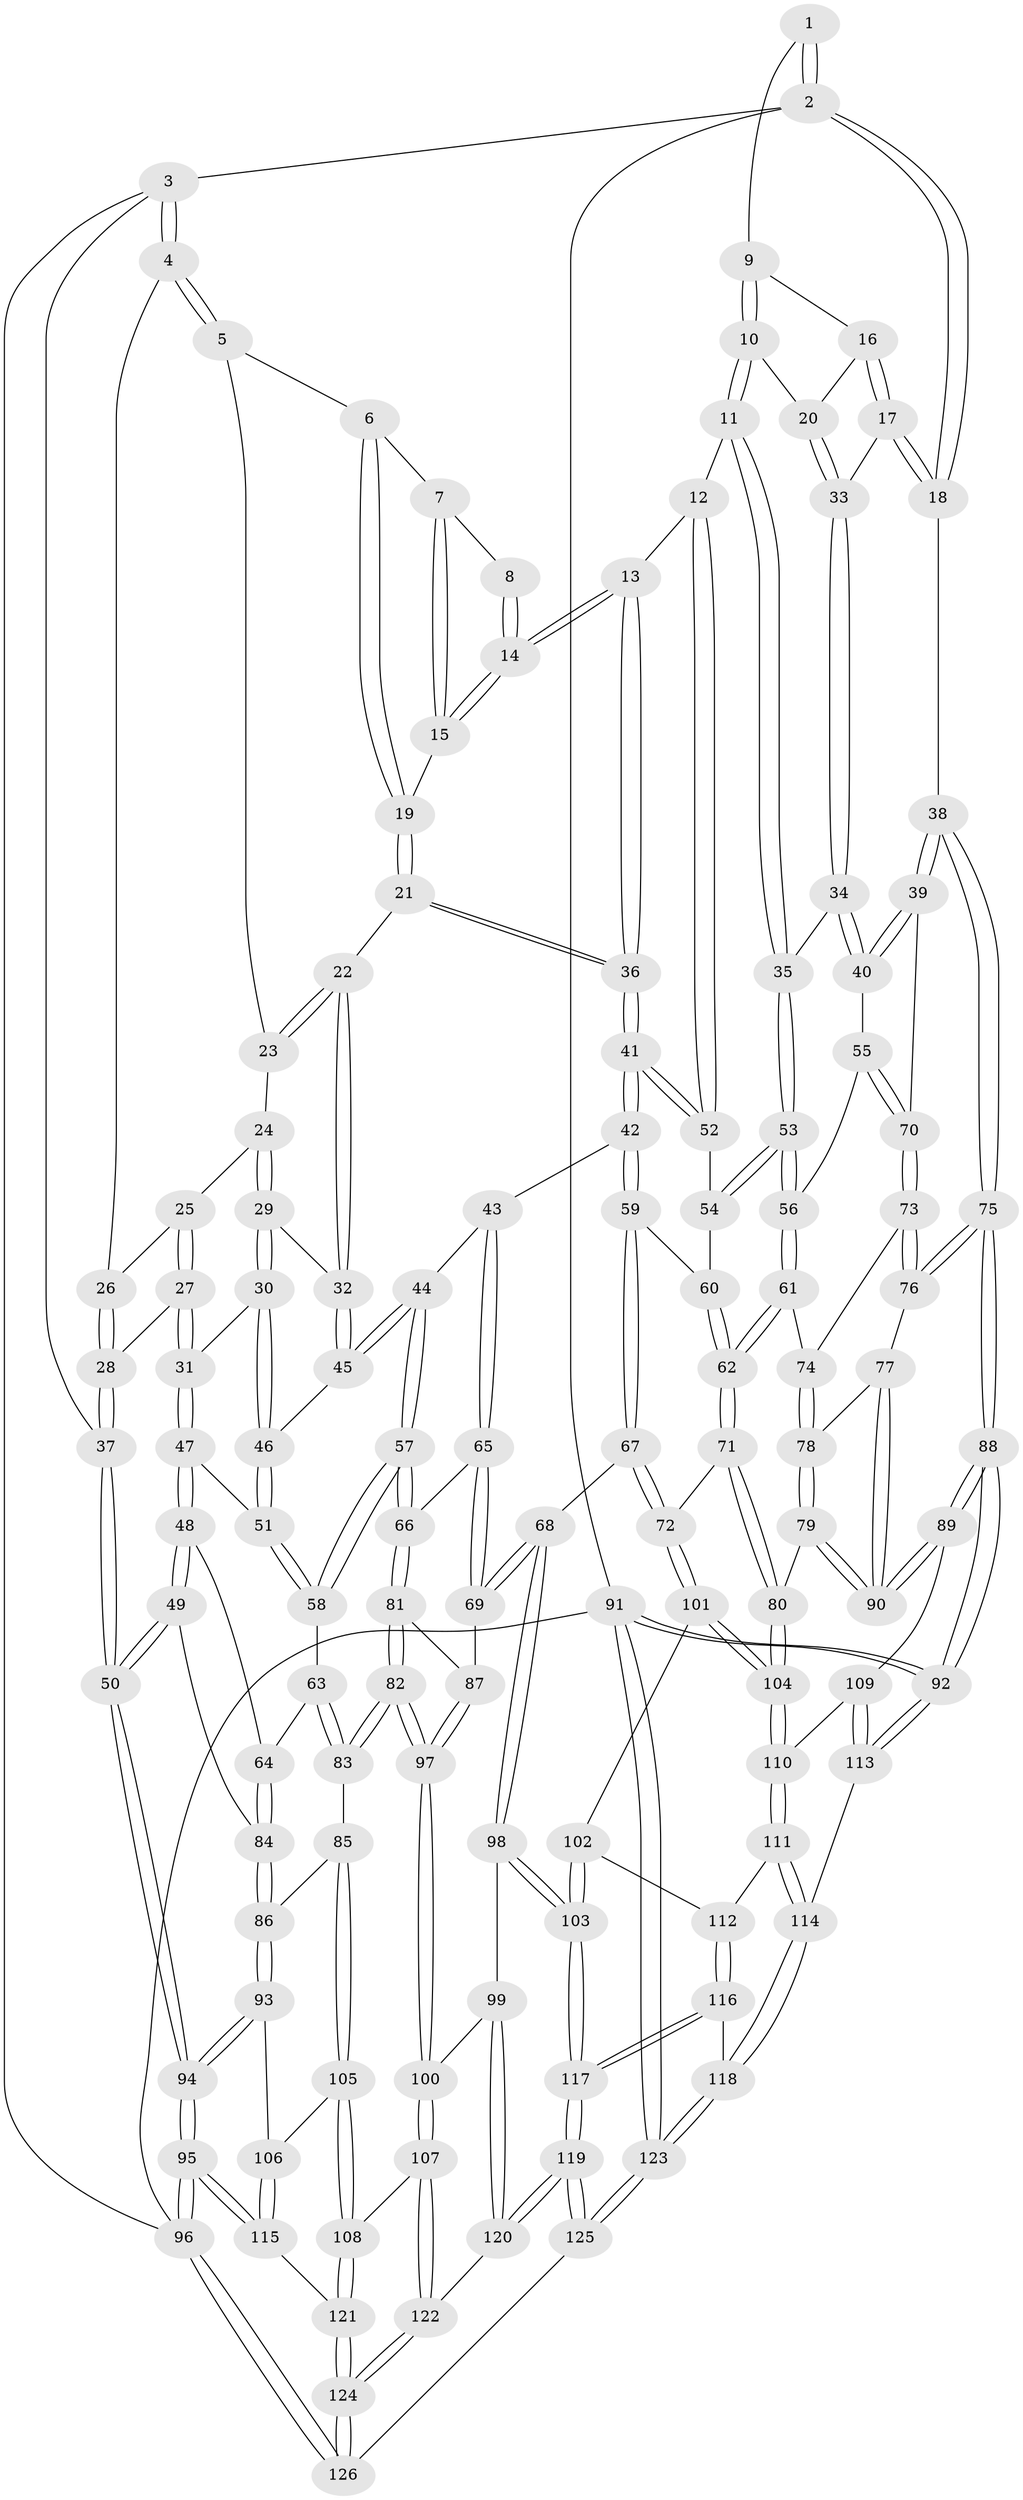 // coarse degree distribution, {4: 0.43243243243243246, 5: 0.36486486486486486, 2: 0.013513513513513514, 3: 0.14864864864864866, 6: 0.04054054054054054}
// Generated by graph-tools (version 1.1) at 2025/42/03/06/25 10:42:27]
// undirected, 126 vertices, 312 edges
graph export_dot {
graph [start="1"]
  node [color=gray90,style=filled];
  1 [pos="+0.8430867899101501+0"];
  2 [pos="+1+0"];
  3 [pos="+0+0"];
  4 [pos="+0+0"];
  5 [pos="+0.18646112985514898+0"];
  6 [pos="+0.26966532267920235+0"];
  7 [pos="+0.34099893205477033+0"];
  8 [pos="+0.608470323674299+0"];
  9 [pos="+0.8447451110084574+0"];
  10 [pos="+0.770325974532347+0.06633940148585594"];
  11 [pos="+0.6922598562329636+0.1550691554709049"];
  12 [pos="+0.6664392572757071+0.14786574239726258"];
  13 [pos="+0.6140588060605453+0.10642343092413778"];
  14 [pos="+0.597589426047499+0.07962206236228832"];
  15 [pos="+0.490571420848531+0.07869503134274186"];
  16 [pos="+0.9045803411443893+0.0058699454147737775"];
  17 [pos="+1+0.08484333178043418"];
  18 [pos="+1+0.07952475510658175"];
  19 [pos="+0.45016500226910455+0.09067170320923316"];
  20 [pos="+0.897189678614698+0.09031566346914265"];
  21 [pos="+0.39018529191362816+0.13309651864308575"];
  22 [pos="+0.3147097923716959+0.12379921826658688"];
  23 [pos="+0.19272104607351015+0"];
  24 [pos="+0.13500728302542742+0.050299167894942404"];
  25 [pos="+0.08397374087551591+0.0956960221068656"];
  26 [pos="+0.059576535741366975+0.10243739192233293"];
  27 [pos="+0.07881154741206985+0.18731007728202664"];
  28 [pos="+0+0.14766045295931926"];
  29 [pos="+0.14919483331834163+0.13440346650252327"];
  30 [pos="+0.12905119111934654+0.19633804525969972"];
  31 [pos="+0.10697359830891275+0.2085390071029309"];
  32 [pos="+0.3119917531986244+0.12795869757479736"];
  33 [pos="+0.9123673116800803+0.12380688568312148"];
  34 [pos="+0.8876322221047532+0.18962849664280676"];
  35 [pos="+0.706657713278708+0.1706369906655795"];
  36 [pos="+0.46040241916284774+0.2357214268634115"];
  37 [pos="+0+0.09869165243728094"];
  38 [pos="+1+0.3044377205646245"];
  39 [pos="+1+0.2913687444226597"];
  40 [pos="+0.9241001566619921+0.25728576253951996"];
  41 [pos="+0.4593515100244495+0.29591942413571465"];
  42 [pos="+0.4587366177529035+0.2976885646514869"];
  43 [pos="+0.42069304092100523+0.3120892709508541"];
  44 [pos="+0.3629360901281274+0.29962355324372586"];
  45 [pos="+0.27671354426736683+0.22034529938019085"];
  46 [pos="+0.26208435778260464+0.22868865043395248"];
  47 [pos="+0.0860714625440612+0.2843186583404027"];
  48 [pos="+0.060271574823454556+0.30870583615985003"];
  49 [pos="+0+0.36005350932700414"];
  50 [pos="+0+0.3566495450939642"];
  51 [pos="+0.2156779567821689+0.32399358137092166"];
  52 [pos="+0.6028422063413607+0.24290079502246967"];
  53 [pos="+0.7412033955833837+0.3347535840264545"];
  54 [pos="+0.6026870688599298+0.309117188042594"];
  55 [pos="+0.8599714164333746+0.3277535432686153"];
  56 [pos="+0.7439957574701804+0.3410499939082771"];
  57 [pos="+0.2503536669298232+0.4171814377312134"];
  58 [pos="+0.23419760936070158+0.4116907480541319"];
  59 [pos="+0.5023366714411778+0.34455273561214406"];
  60 [pos="+0.5924134956925639+0.32319011865322034"];
  61 [pos="+0.7328906253857722+0.37324602364185194"];
  62 [pos="+0.6646198523877057+0.45768672458042187"];
  63 [pos="+0.215114070205579+0.4205220314246569"];
  64 [pos="+0.15279997503370685+0.44847298072096475"];
  65 [pos="+0.3963000644743503+0.3862907289173981"];
  66 [pos="+0.29844987163019754+0.4574718012033452"];
  67 [pos="+0.554369142426456+0.5126625161269582"];
  68 [pos="+0.49463443465970675+0.5257707894442659"];
  69 [pos="+0.4865318463336983+0.5257530785264624"];
  70 [pos="+0.8986481502583078+0.41222765731065675"];
  71 [pos="+0.640169868216974+0.5059215448149991"];
  72 [pos="+0.5843005893334389+0.5212037430279349"];
  73 [pos="+0.8991098119356099+0.4166372040602023"];
  74 [pos="+0.8158940124724778+0.44040112621289323"];
  75 [pos="+1+0.5119025591318414"];
  76 [pos="+0.9212854427156444+0.45668692008954104"];
  77 [pos="+0.8757389313521032+0.511408259747939"];
  78 [pos="+0.8330272854169687+0.5453035436053904"];
  79 [pos="+0.7997184335255322+0.5991719430199877"];
  80 [pos="+0.791576831180336+0.6043072221164563"];
  81 [pos="+0.3008096894217976+0.46249655836629505"];
  82 [pos="+0.23408158600369658+0.6143475731790161"];
  83 [pos="+0.22867502899650824+0.6128874492445526"];
  84 [pos="+0.1124246797333987+0.5027674410714206"];
  85 [pos="+0.15032273583740227+0.5927590303651042"];
  86 [pos="+0.11296399056854525+0.5736344440523397"];
  87 [pos="+0.41750110044727695+0.5427392284897996"];
  88 [pos="+1+0.61908953510645"];
  89 [pos="+1+0.6292772153140591"];
  90 [pos="+1+0.6195759831532835"];
  91 [pos="+1+1"];
  92 [pos="+1+1"];
  93 [pos="+0.0028144992827605943+0.654995015591914"];
  94 [pos="+0+0.6774285547764752"];
  95 [pos="+0+1"];
  96 [pos="+0+1"];
  97 [pos="+0.315346929343127+0.6965495335258839"];
  98 [pos="+0.4616305077321789+0.7115217542244423"];
  99 [pos="+0.3716968292368674+0.7183605557140315"];
  100 [pos="+0.31669910137040147+0.7045152497209561"];
  101 [pos="+0.5821515380041046+0.676946010558875"];
  102 [pos="+0.5793902540802951+0.6918425782295646"];
  103 [pos="+0.5595775825682657+0.7476146919851496"];
  104 [pos="+0.7896802446359907+0.6654604097501288"];
  105 [pos="+0.15689509133887772+0.7644772019436553"];
  106 [pos="+0.08263212202397997+0.7445095689289072"];
  107 [pos="+0.27945915170384517+0.7714487709070583"];
  108 [pos="+0.17921192926578092+0.7785963815256334"];
  109 [pos="+0.9275481505664048+0.7349892185599275"];
  110 [pos="+0.7909550344034534+0.6807191044698403"];
  111 [pos="+0.7817777818805274+0.7015807798748941"];
  112 [pos="+0.7737664866164204+0.7109043978451867"];
  113 [pos="+0.9163977806857386+0.8206599933075505"];
  114 [pos="+0.8709293287341107+0.8389836454029443"];
  115 [pos="+0.01605006628714493+0.9312249738582823"];
  116 [pos="+0.6528352081576397+0.8934210694824669"];
  117 [pos="+0.612023256877436+0.9160054117192596"];
  118 [pos="+0.8301509928363402+0.8969281698266723"];
  119 [pos="+0.5772153161792443+0.9777195406714447"];
  120 [pos="+0.4533067962968122+0.833043446222093"];
  121 [pos="+0.10814739461473878+0.9017904057834369"];
  122 [pos="+0.2850536887641864+0.7959676227779343"];
  123 [pos="+1+1"];
  124 [pos="+0.31724269236850006+0.9695594450081652"];
  125 [pos="+0.5298831325345897+1"];
  126 [pos="+0.4130026495578748+1"];
  1 -- 2;
  1 -- 2;
  1 -- 9;
  2 -- 3;
  2 -- 18;
  2 -- 18;
  2 -- 91;
  3 -- 4;
  3 -- 4;
  3 -- 37;
  3 -- 96;
  4 -- 5;
  4 -- 5;
  4 -- 26;
  5 -- 6;
  5 -- 23;
  6 -- 7;
  6 -- 19;
  6 -- 19;
  7 -- 8;
  7 -- 15;
  7 -- 15;
  8 -- 14;
  8 -- 14;
  9 -- 10;
  9 -- 10;
  9 -- 16;
  10 -- 11;
  10 -- 11;
  10 -- 20;
  11 -- 12;
  11 -- 35;
  11 -- 35;
  12 -- 13;
  12 -- 52;
  12 -- 52;
  13 -- 14;
  13 -- 14;
  13 -- 36;
  13 -- 36;
  14 -- 15;
  14 -- 15;
  15 -- 19;
  16 -- 17;
  16 -- 17;
  16 -- 20;
  17 -- 18;
  17 -- 18;
  17 -- 33;
  18 -- 38;
  19 -- 21;
  19 -- 21;
  20 -- 33;
  20 -- 33;
  21 -- 22;
  21 -- 36;
  21 -- 36;
  22 -- 23;
  22 -- 23;
  22 -- 32;
  22 -- 32;
  23 -- 24;
  24 -- 25;
  24 -- 29;
  24 -- 29;
  25 -- 26;
  25 -- 27;
  25 -- 27;
  26 -- 28;
  26 -- 28;
  27 -- 28;
  27 -- 31;
  27 -- 31;
  28 -- 37;
  28 -- 37;
  29 -- 30;
  29 -- 30;
  29 -- 32;
  30 -- 31;
  30 -- 46;
  30 -- 46;
  31 -- 47;
  31 -- 47;
  32 -- 45;
  32 -- 45;
  33 -- 34;
  33 -- 34;
  34 -- 35;
  34 -- 40;
  34 -- 40;
  35 -- 53;
  35 -- 53;
  36 -- 41;
  36 -- 41;
  37 -- 50;
  37 -- 50;
  38 -- 39;
  38 -- 39;
  38 -- 75;
  38 -- 75;
  39 -- 40;
  39 -- 40;
  39 -- 70;
  40 -- 55;
  41 -- 42;
  41 -- 42;
  41 -- 52;
  41 -- 52;
  42 -- 43;
  42 -- 59;
  42 -- 59;
  43 -- 44;
  43 -- 65;
  43 -- 65;
  44 -- 45;
  44 -- 45;
  44 -- 57;
  44 -- 57;
  45 -- 46;
  46 -- 51;
  46 -- 51;
  47 -- 48;
  47 -- 48;
  47 -- 51;
  48 -- 49;
  48 -- 49;
  48 -- 64;
  49 -- 50;
  49 -- 50;
  49 -- 84;
  50 -- 94;
  50 -- 94;
  51 -- 58;
  51 -- 58;
  52 -- 54;
  53 -- 54;
  53 -- 54;
  53 -- 56;
  53 -- 56;
  54 -- 60;
  55 -- 56;
  55 -- 70;
  55 -- 70;
  56 -- 61;
  56 -- 61;
  57 -- 58;
  57 -- 58;
  57 -- 66;
  57 -- 66;
  58 -- 63;
  59 -- 60;
  59 -- 67;
  59 -- 67;
  60 -- 62;
  60 -- 62;
  61 -- 62;
  61 -- 62;
  61 -- 74;
  62 -- 71;
  62 -- 71;
  63 -- 64;
  63 -- 83;
  63 -- 83;
  64 -- 84;
  64 -- 84;
  65 -- 66;
  65 -- 69;
  65 -- 69;
  66 -- 81;
  66 -- 81;
  67 -- 68;
  67 -- 72;
  67 -- 72;
  68 -- 69;
  68 -- 69;
  68 -- 98;
  68 -- 98;
  69 -- 87;
  70 -- 73;
  70 -- 73;
  71 -- 72;
  71 -- 80;
  71 -- 80;
  72 -- 101;
  72 -- 101;
  73 -- 74;
  73 -- 76;
  73 -- 76;
  74 -- 78;
  74 -- 78;
  75 -- 76;
  75 -- 76;
  75 -- 88;
  75 -- 88;
  76 -- 77;
  77 -- 78;
  77 -- 90;
  77 -- 90;
  78 -- 79;
  78 -- 79;
  79 -- 80;
  79 -- 90;
  79 -- 90;
  80 -- 104;
  80 -- 104;
  81 -- 82;
  81 -- 82;
  81 -- 87;
  82 -- 83;
  82 -- 83;
  82 -- 97;
  82 -- 97;
  83 -- 85;
  84 -- 86;
  84 -- 86;
  85 -- 86;
  85 -- 105;
  85 -- 105;
  86 -- 93;
  86 -- 93;
  87 -- 97;
  87 -- 97;
  88 -- 89;
  88 -- 89;
  88 -- 92;
  88 -- 92;
  89 -- 90;
  89 -- 90;
  89 -- 109;
  91 -- 92;
  91 -- 92;
  91 -- 123;
  91 -- 123;
  91 -- 96;
  92 -- 113;
  92 -- 113;
  93 -- 94;
  93 -- 94;
  93 -- 106;
  94 -- 95;
  94 -- 95;
  95 -- 96;
  95 -- 96;
  95 -- 115;
  95 -- 115;
  96 -- 126;
  96 -- 126;
  97 -- 100;
  97 -- 100;
  98 -- 99;
  98 -- 103;
  98 -- 103;
  99 -- 100;
  99 -- 120;
  99 -- 120;
  100 -- 107;
  100 -- 107;
  101 -- 102;
  101 -- 104;
  101 -- 104;
  102 -- 103;
  102 -- 103;
  102 -- 112;
  103 -- 117;
  103 -- 117;
  104 -- 110;
  104 -- 110;
  105 -- 106;
  105 -- 108;
  105 -- 108;
  106 -- 115;
  106 -- 115;
  107 -- 108;
  107 -- 122;
  107 -- 122;
  108 -- 121;
  108 -- 121;
  109 -- 110;
  109 -- 113;
  109 -- 113;
  110 -- 111;
  110 -- 111;
  111 -- 112;
  111 -- 114;
  111 -- 114;
  112 -- 116;
  112 -- 116;
  113 -- 114;
  114 -- 118;
  114 -- 118;
  115 -- 121;
  116 -- 117;
  116 -- 117;
  116 -- 118;
  117 -- 119;
  117 -- 119;
  118 -- 123;
  118 -- 123;
  119 -- 120;
  119 -- 120;
  119 -- 125;
  119 -- 125;
  120 -- 122;
  121 -- 124;
  121 -- 124;
  122 -- 124;
  122 -- 124;
  123 -- 125;
  123 -- 125;
  124 -- 126;
  124 -- 126;
  125 -- 126;
}
